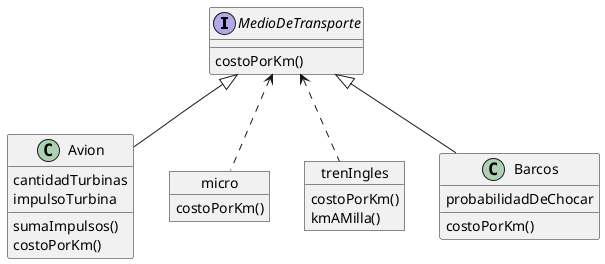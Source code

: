 @startuml Medios
interface MedioDeTransporte {
    costoPorKm()
}
class Avion extends MedioDeTransporte{
    cantidadTurbinas
    impulsoTurbina
    sumaImpulsos()
    costoPorKm()
}

object micro{
    costoPorKm()
}
micro .u.> MedioDeTransporte

object trenIngles{
    costoPorKm()
    kmAMilla()
} 

trenIngles .u.> MedioDeTransporte

class Barcos extends MedioDeTransporte{
    probabilidadDeChocar
    costoPorKm()
}
@enduml